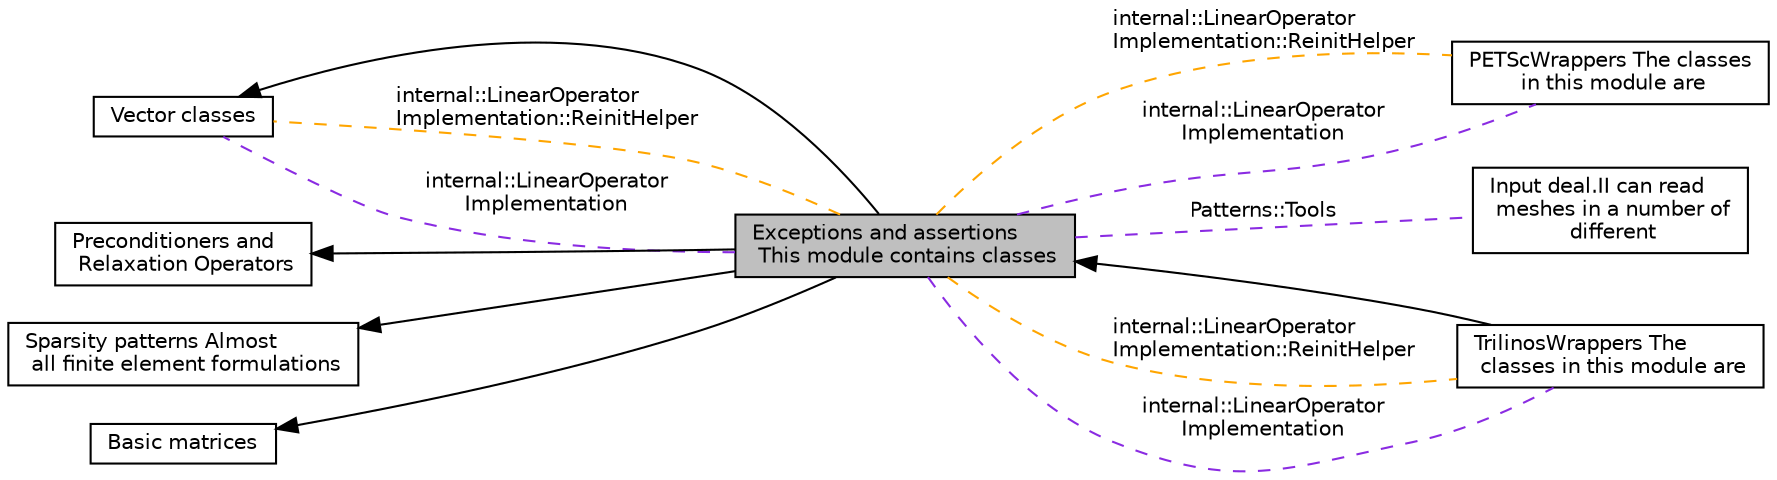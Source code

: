digraph "Exceptions and assertions This module contains classes"
{
  edge [fontname="Helvetica",fontsize="10",labelfontname="Helvetica",labelfontsize="10"];
  node [fontname="Helvetica",fontsize="10",shape=box];
  rankdir=LR;
  Node4 [label="Vector classes",height=0.2,width=0.4,color="black", fillcolor="white", style="filled",URL="$group__Vectors.html",tooltip="Here, we list all the classes that satisfy the VectorType concept and may be used in linear solvers (..."];
  Node1 [label="Exceptions and assertions\l This module contains classes",height=0.2,width=0.4,color="black", fillcolor="grey75", style="filled", fontcolor="black",tooltip="that are used in the exception mechanism of deal.II."];
  Node7 [label="PETScWrappers The classes\l in this module are",height=0.2,width=0.4,color="black", fillcolor="white", style="filled",URL="$group__PETScWrappers.html",tooltip="wrappers around functionality provided by the PETSc library. They provide a modern object-oriented in..."];
  Node5 [label="Preconditioners and\l Relaxation Operators",height=0.2,width=0.4,color="black", fillcolor="white", style="filled",URL="$group__Preconditioners.html",tooltip=" "];
  Node3 [label="Sparsity patterns Almost\l all finite element formulations",height=0.2,width=0.4,color="black", fillcolor="white", style="filled",URL="$group__Sparsity.html",tooltip="lead to matrices that are \"sparse\", i.e., for which the number of nonzero elements per row is (i) rel..."];
  Node2 [label="Basic matrices",height=0.2,width=0.4,color="black", fillcolor="white", style="filled",URL="$group__Matrix1.html",tooltip="These are the actual matrix classes provided by deal.II. It is possible to store values in them and r..."];
  Node8 [label="Input deal.II can read\l meshes in a number of\l different",height=0.2,width=0.4,color="black", fillcolor="white", style="filled",URL="$group__input.html",tooltip="formats. However, all of them are constrained to so-called \"coarse meshes\", i.e. meshes that have no ..."];
  Node6 [label="TrilinosWrappers The\l classes in this module are",height=0.2,width=0.4,color="black", fillcolor="white", style="filled",URL="$group__TrilinosWrappers.html",tooltip="wrappers around functionality provided by the Trilinos library. They provide a modern object-oriented..."];
  Node2->Node1 [shape=plaintext, dir="back", style="solid"];
  Node3->Node1 [shape=plaintext, dir="back", style="solid"];
  Node4->Node1 [shape=plaintext, dir="back", style="solid"];
  Node5->Node1 [shape=plaintext, dir="back", style="solid"];
  Node1->Node6 [shape=plaintext, dir="back", style="solid"];
  Node1->Node4 [shape=plaintext, label="internal::LinearOperator\lImplementation::ReinitHelper", color="orange", dir="none", style="dashed"];
  Node1->Node7 [shape=plaintext, label="internal::LinearOperator\lImplementation::ReinitHelper", color="orange", dir="none", style="dashed"];
  Node1->Node6 [shape=plaintext, label="internal::LinearOperator\lImplementation::ReinitHelper", color="orange", dir="none", style="dashed"];
  Node1->Node8 [shape=plaintext, label="Patterns::Tools", color="blueviolet", dir="none", style="dashed"];
  Node1->Node4 [shape=plaintext, label="internal::LinearOperator\lImplementation", color="blueviolet", dir="none", style="dashed"];
  Node1->Node7 [shape=plaintext, label="internal::LinearOperator\lImplementation", color="blueviolet", dir="none", style="dashed"];
  Node1->Node6 [shape=plaintext, label="internal::LinearOperator\lImplementation", color="blueviolet", dir="none", style="dashed"];
}

